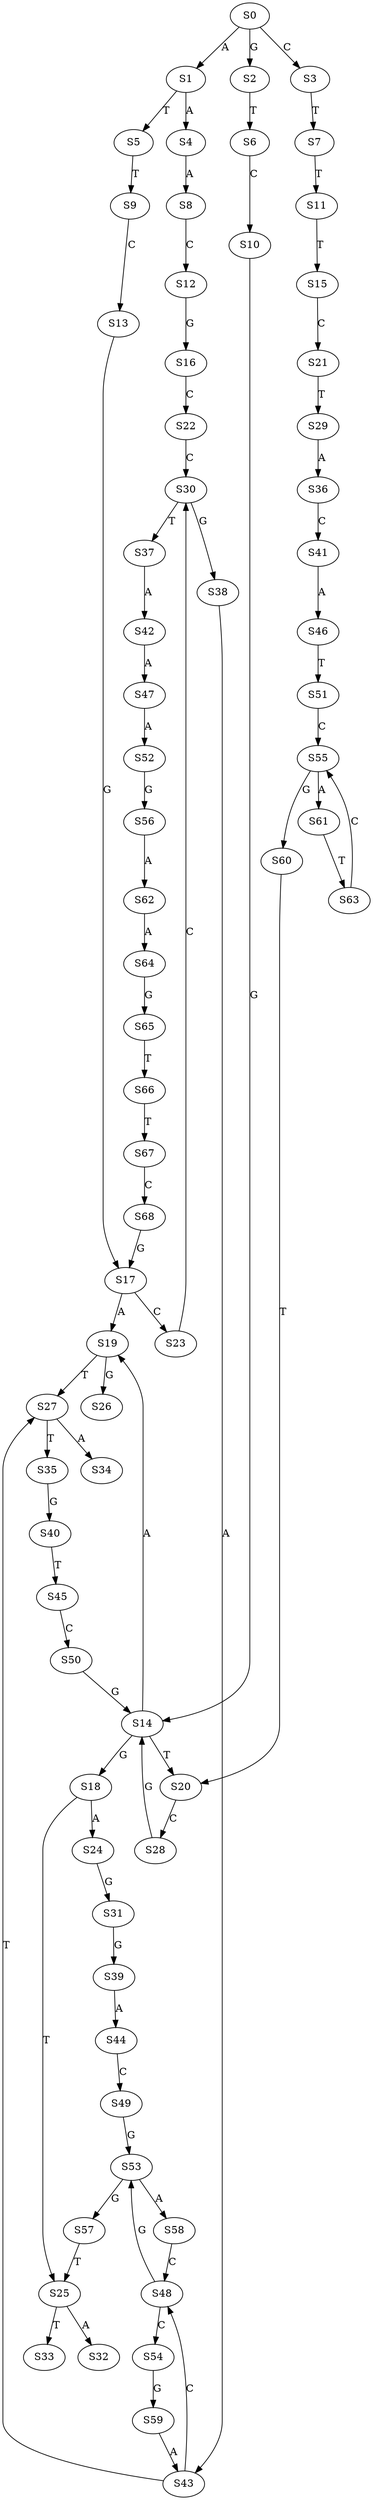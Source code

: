 strict digraph  {
	S0 -> S1 [ label = A ];
	S0 -> S2 [ label = G ];
	S0 -> S3 [ label = C ];
	S1 -> S4 [ label = A ];
	S1 -> S5 [ label = T ];
	S2 -> S6 [ label = T ];
	S3 -> S7 [ label = T ];
	S4 -> S8 [ label = A ];
	S5 -> S9 [ label = T ];
	S6 -> S10 [ label = C ];
	S7 -> S11 [ label = T ];
	S8 -> S12 [ label = C ];
	S9 -> S13 [ label = C ];
	S10 -> S14 [ label = G ];
	S11 -> S15 [ label = T ];
	S12 -> S16 [ label = G ];
	S13 -> S17 [ label = G ];
	S14 -> S18 [ label = G ];
	S14 -> S19 [ label = A ];
	S14 -> S20 [ label = T ];
	S15 -> S21 [ label = C ];
	S16 -> S22 [ label = C ];
	S17 -> S19 [ label = A ];
	S17 -> S23 [ label = C ];
	S18 -> S24 [ label = A ];
	S18 -> S25 [ label = T ];
	S19 -> S26 [ label = G ];
	S19 -> S27 [ label = T ];
	S20 -> S28 [ label = C ];
	S21 -> S29 [ label = T ];
	S22 -> S30 [ label = C ];
	S23 -> S30 [ label = C ];
	S24 -> S31 [ label = G ];
	S25 -> S32 [ label = A ];
	S25 -> S33 [ label = T ];
	S27 -> S34 [ label = A ];
	S27 -> S35 [ label = T ];
	S28 -> S14 [ label = G ];
	S29 -> S36 [ label = A ];
	S30 -> S37 [ label = T ];
	S30 -> S38 [ label = G ];
	S31 -> S39 [ label = G ];
	S35 -> S40 [ label = G ];
	S36 -> S41 [ label = C ];
	S37 -> S42 [ label = A ];
	S38 -> S43 [ label = A ];
	S39 -> S44 [ label = A ];
	S40 -> S45 [ label = T ];
	S41 -> S46 [ label = A ];
	S42 -> S47 [ label = A ];
	S43 -> S48 [ label = C ];
	S43 -> S27 [ label = T ];
	S44 -> S49 [ label = C ];
	S45 -> S50 [ label = C ];
	S46 -> S51 [ label = T ];
	S47 -> S52 [ label = A ];
	S48 -> S53 [ label = G ];
	S48 -> S54 [ label = C ];
	S49 -> S53 [ label = G ];
	S50 -> S14 [ label = G ];
	S51 -> S55 [ label = C ];
	S52 -> S56 [ label = G ];
	S53 -> S57 [ label = G ];
	S53 -> S58 [ label = A ];
	S54 -> S59 [ label = G ];
	S55 -> S60 [ label = G ];
	S55 -> S61 [ label = A ];
	S56 -> S62 [ label = A ];
	S57 -> S25 [ label = T ];
	S58 -> S48 [ label = C ];
	S59 -> S43 [ label = A ];
	S60 -> S20 [ label = T ];
	S61 -> S63 [ label = T ];
	S62 -> S64 [ label = A ];
	S63 -> S55 [ label = C ];
	S64 -> S65 [ label = G ];
	S65 -> S66 [ label = T ];
	S66 -> S67 [ label = T ];
	S67 -> S68 [ label = C ];
	S68 -> S17 [ label = G ];
}
